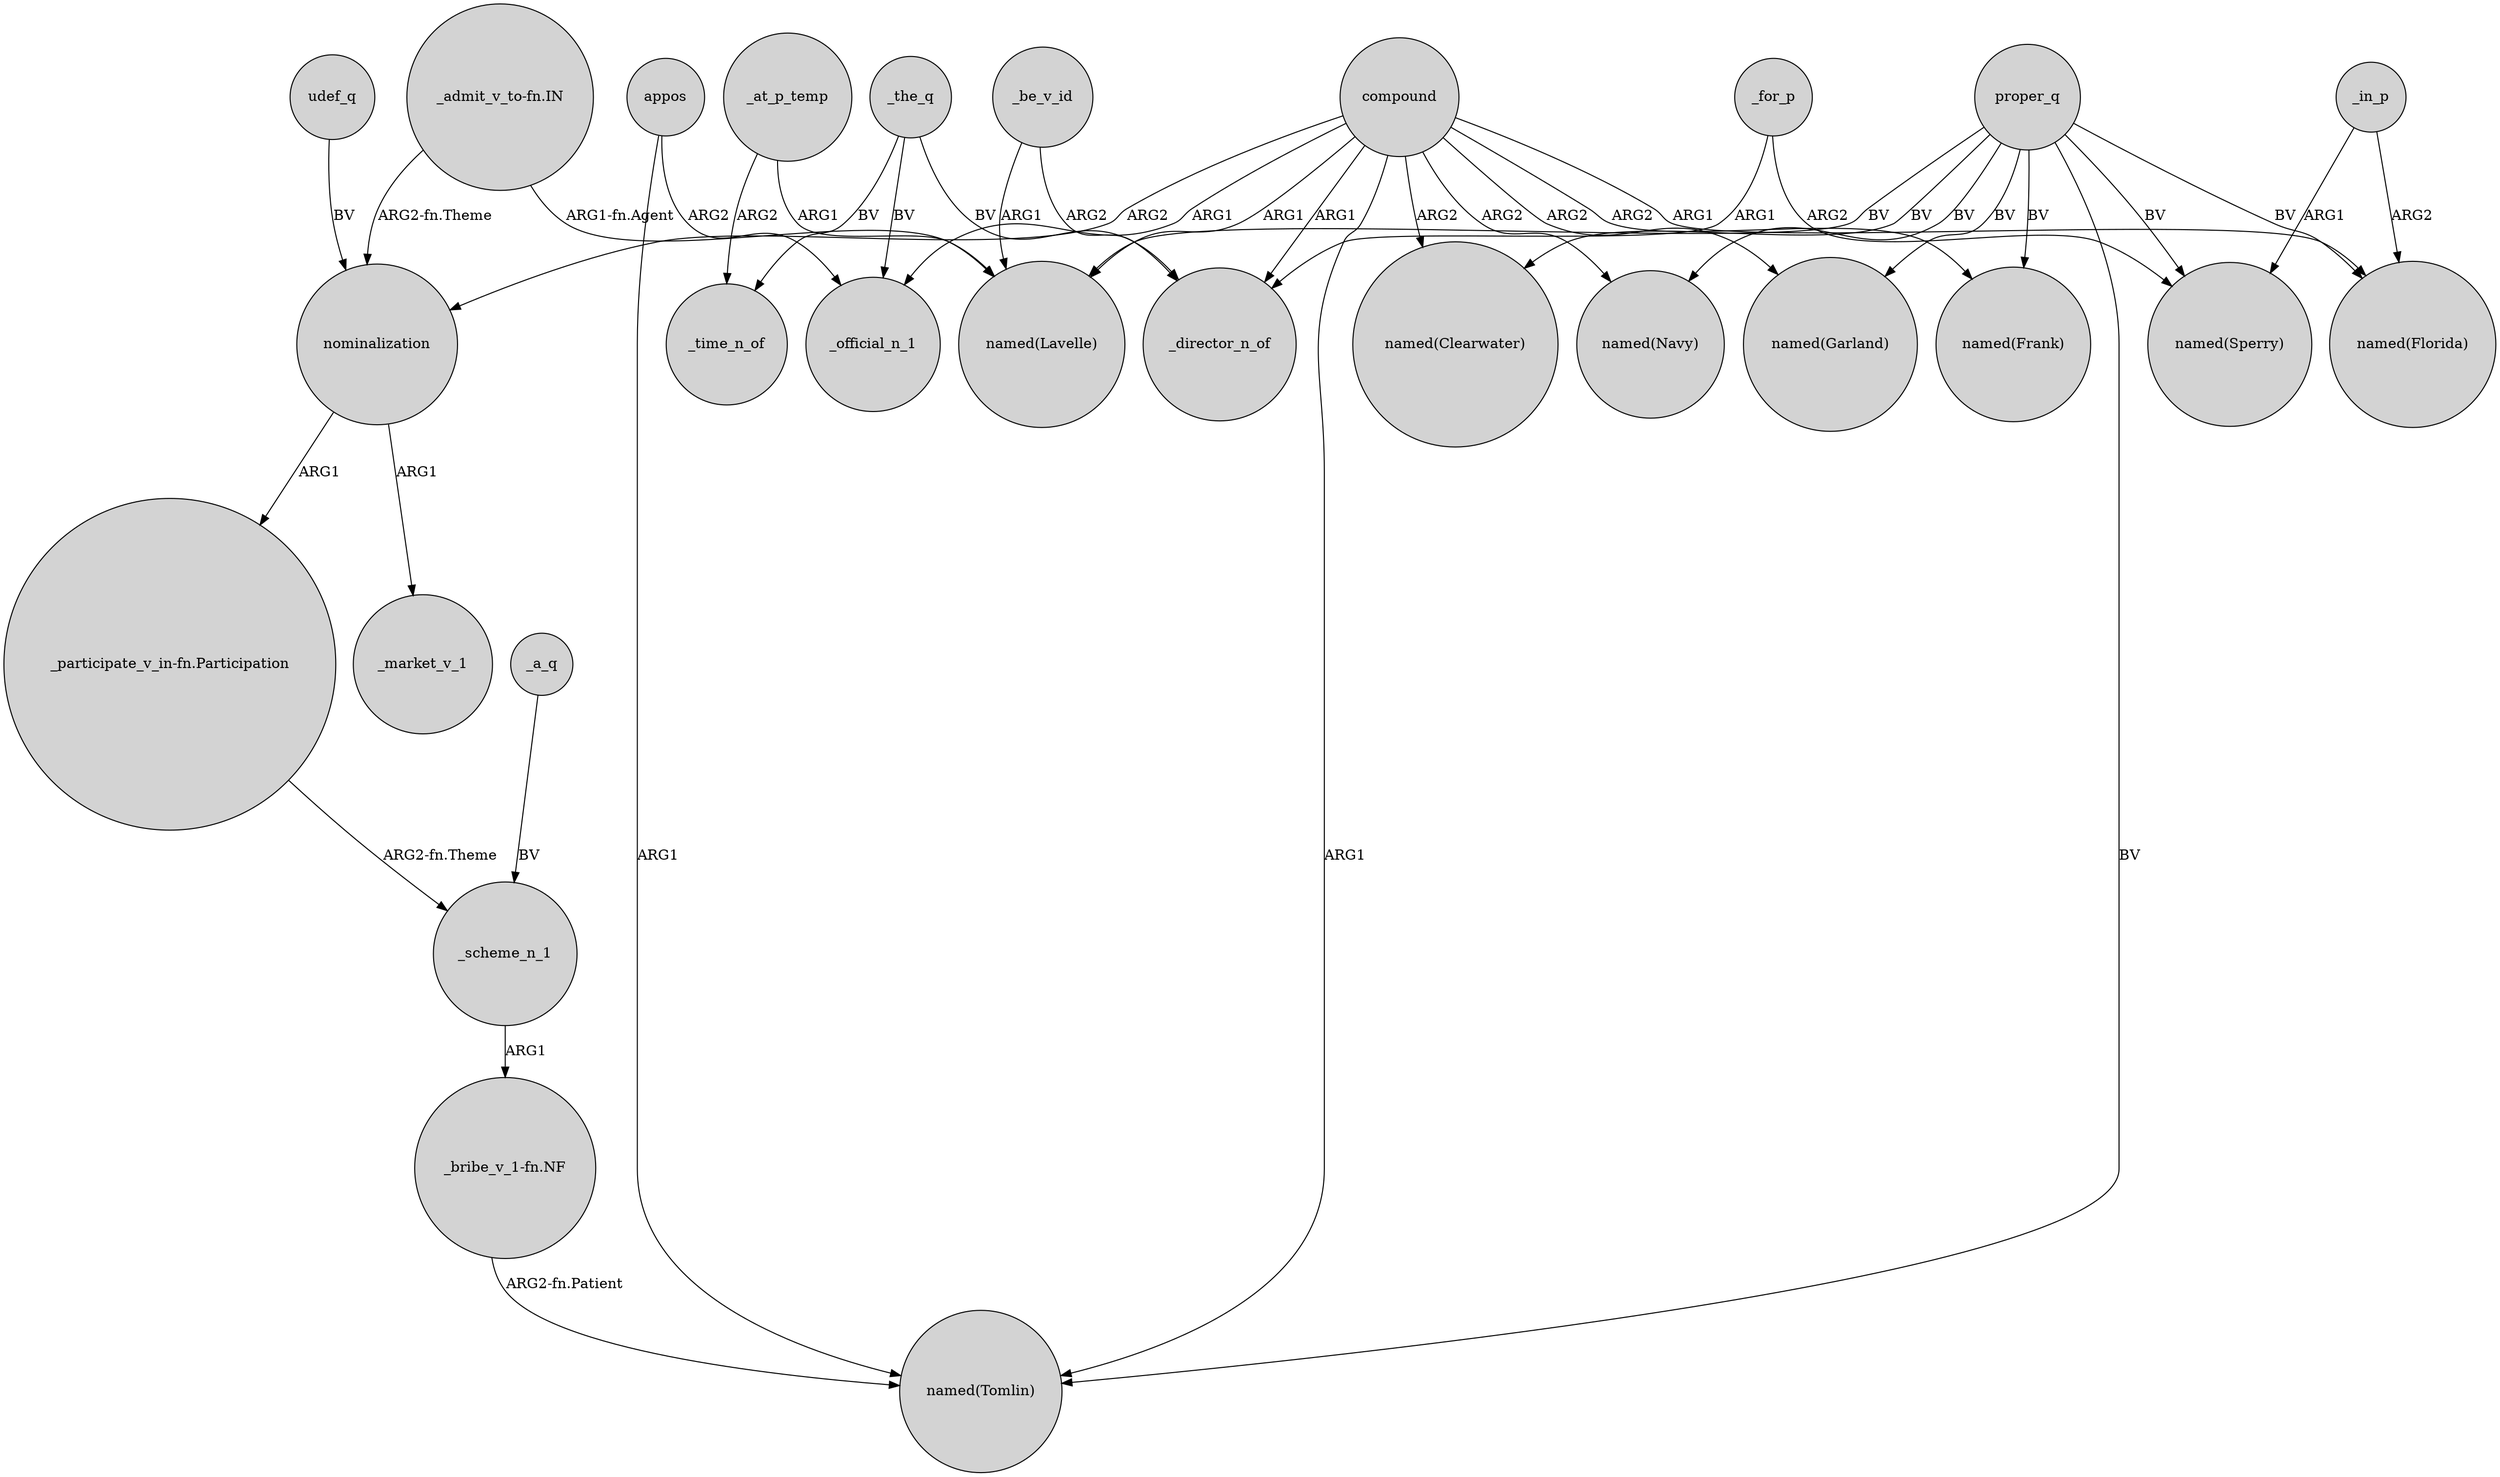 digraph {
	node [shape=circle style=filled]
	compound -> "named(Garland)" [label=ARG2]
	"_admit_v_to-fn.IN" -> nominalization [label="ARG2-fn.Theme"]
	appos -> _official_n_1 [label=ARG2]
	"_admit_v_to-fn.IN" -> "named(Lavelle)" [label="ARG1-fn.Agent"]
	_the_q -> _official_n_1 [label=BV]
	proper_q -> "named(Florida)" [label=BV]
	nominalization -> _market_v_1 [label=ARG1]
	proper_q -> "named(Clearwater)" [label=BV]
	_for_p -> _director_n_of [label=ARG1]
	compound -> "named(Navy)" [label=ARG2]
	_at_p_temp -> _time_n_of [label=ARG2]
	_in_p -> "named(Sperry)" [label=ARG1]
	compound -> nominalization [label=ARG2]
	compound -> "named(Tomlin)" [label=ARG1]
	proper_q -> "named(Garland)" [label=BV]
	"_participate_v_in-fn.Participation" -> _scheme_n_1 [label="ARG2-fn.Theme"]
	_be_v_id -> _director_n_of [label=ARG2]
	compound -> "named(Clearwater)" [label=ARG2]
	_the_q -> _time_n_of [label=BV]
	"_bribe_v_1-fn.NF" -> "named(Tomlin)" [label="ARG2-fn.Patient"]
	proper_q -> "named(Navy)" [label=BV]
	appos -> "named(Tomlin)" [label=ARG1]
	udef_q -> nominalization [label=BV]
	nominalization -> "_participate_v_in-fn.Participation" [label=ARG1]
	_in_p -> "named(Florida)" [label=ARG2]
	_at_p_temp -> "named(Lavelle)" [label=ARG1]
	compound -> _official_n_1 [label=ARG1]
	_the_q -> _director_n_of [label=BV]
	compound -> "named(Florida)" [label=ARG1]
	_be_v_id -> "named(Lavelle)" [label=ARG1]
	proper_q -> "named(Tomlin)" [label=BV]
	compound -> _director_n_of [label=ARG1]
	proper_q -> "named(Sperry)" [label=BV]
	compound -> "named(Lavelle)" [label=ARG1]
	_scheme_n_1 -> "_bribe_v_1-fn.NF" [label=ARG1]
	proper_q -> "named(Lavelle)" [label=BV]
	compound -> "named(Frank)" [label=ARG2]
	_a_q -> _scheme_n_1 [label=BV]
	proper_q -> "named(Frank)" [label=BV]
	_for_p -> "named(Sperry)" [label=ARG2]
}
